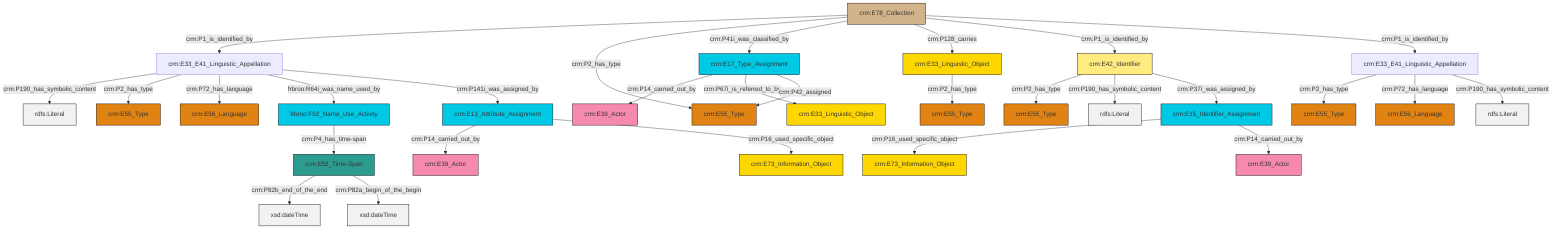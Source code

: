 graph TD
classDef Literal fill:#f2f2f2,stroke:#000000;
classDef CRM_Entity fill:#FFFFFF,stroke:#000000;
classDef Temporal_Entity fill:#00C9E6, stroke:#000000;
classDef Type fill:#E18312, stroke:#000000;
classDef Time-Span fill:#2C9C91, stroke:#000000;
classDef Appellation fill:#FFEB7F, stroke:#000000;
classDef Place fill:#008836, stroke:#000000;
classDef Persistent_Item fill:#B266B2, stroke:#000000;
classDef Conceptual_Object fill:#FFD700, stroke:#000000;
classDef Physical_Thing fill:#D2B48C, stroke:#000000;
classDef Actor fill:#f58aad, stroke:#000000;
classDef PC_Classes fill:#4ce600, stroke:#000000;
classDef Multi fill:#cccccc,stroke:#000000;

0["crm:E78_Collection"]:::Physical_Thing -->|crm:P1_is_identified_by| 1["crm:E33_E41_Linguistic_Appellation"]:::Default
2["crm:E13_Attribute_Assignment"]:::Temporal_Entity -->|crm:P14_carried_out_by| 3["crm:E39_Actor"]:::Actor
2["crm:E13_Attribute_Assignment"]:::Temporal_Entity -->|crm:P16_used_specific_object| 12["crm:E73_Information_Object"]:::Conceptual_Object
1["crm:E33_E41_Linguistic_Appellation"]:::Default -->|crm:P190_has_symbolic_content| 13[rdfs:Literal]:::Literal
1["crm:E33_E41_Linguistic_Appellation"]:::Default -->|crm:P2_has_type| 14["crm:E55_Type"]:::Type
0["crm:E78_Collection"]:::Physical_Thing -->|crm:P2_has_type| 17["crm:E55_Type"]:::Type
21["frbroo:F52_Name_Use_Activity"]:::Temporal_Entity -->|crm:P4_has_time-span| 22["crm:E52_Time-Span"]:::Time-Span
0["crm:E78_Collection"]:::Physical_Thing -->|crm:P41i_was_classified_by| 25["crm:E17_Type_Assignment"]:::Temporal_Entity
26["crm:E33_E41_Linguistic_Appellation"]:::Default -->|crm:P2_has_type| 8["crm:E55_Type"]:::Type
22["crm:E52_Time-Span"]:::Time-Span -->|crm:P82b_end_of_the_end| 27[xsd:dateTime]:::Literal
0["crm:E78_Collection"]:::Physical_Thing -->|crm:P128_carries| 10["crm:E33_Linguistic_Object"]:::Conceptual_Object
29["crm:E15_Identifier_Assignment"]:::Temporal_Entity -->|crm:P16_used_specific_object| 4["crm:E73_Information_Object"]:::Conceptual_Object
1["crm:E33_E41_Linguistic_Appellation"]:::Default -->|crm:P72_has_language| 31["crm:E56_Language"]:::Type
26["crm:E33_E41_Linguistic_Appellation"]:::Default -->|crm:P72_has_language| 19["crm:E56_Language"]:::Type
25["crm:E17_Type_Assignment"]:::Temporal_Entity -->|crm:P14_carried_out_by| 36["crm:E39_Actor"]:::Actor
25["crm:E17_Type_Assignment"]:::Temporal_Entity -->|crm:P67i_is_referred_to_by| 23["crm:E33_Linguistic_Object"]:::Conceptual_Object
1["crm:E33_E41_Linguistic_Appellation"]:::Default -->|frbroo:R64i_was_name_used_by| 21["frbroo:F52_Name_Use_Activity"]:::Temporal_Entity
29["crm:E15_Identifier_Assignment"]:::Temporal_Entity -->|crm:P14_carried_out_by| 32["crm:E39_Actor"]:::Actor
6["crm:E42_Identifier"]:::Appellation -->|crm:P2_has_type| 15["crm:E55_Type"]:::Type
0["crm:E78_Collection"]:::Physical_Thing -->|crm:P1_is_identified_by| 6["crm:E42_Identifier"]:::Appellation
25["crm:E17_Type_Assignment"]:::Temporal_Entity -->|crm:P42_assigned| 17["crm:E55_Type"]:::Type
6["crm:E42_Identifier"]:::Appellation -->|crm:P190_has_symbolic_content| 39[rdfs:Literal]:::Literal
6["crm:E42_Identifier"]:::Appellation -->|crm:P37i_was_assigned_by| 29["crm:E15_Identifier_Assignment"]:::Temporal_Entity
0["crm:E78_Collection"]:::Physical_Thing -->|crm:P1_is_identified_by| 26["crm:E33_E41_Linguistic_Appellation"]:::Default
1["crm:E33_E41_Linguistic_Appellation"]:::Default -->|crm:P141i_was_assigned_by| 2["crm:E13_Attribute_Assignment"]:::Temporal_Entity
22["crm:E52_Time-Span"]:::Time-Span -->|crm:P82a_begin_of_the_begin| 49[xsd:dateTime]:::Literal
26["crm:E33_E41_Linguistic_Appellation"]:::Default -->|crm:P190_has_symbolic_content| 51[rdfs:Literal]:::Literal
10["crm:E33_Linguistic_Object"]:::Conceptual_Object -->|crm:P2_has_type| 37["crm:E55_Type"]:::Type